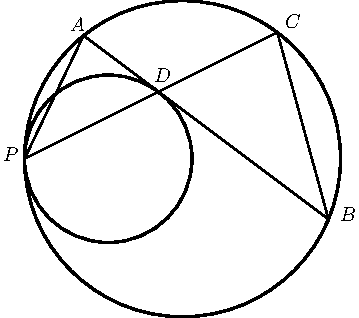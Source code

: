 import graph; size(6cm); real lsf=0.5; pen dps=linewidth(0.7)+fontsize(10); defaultpen(dps); pen ds=black; real xmin=-5.592679539712485,xmax=7.010397436316202,ymin=-6.186752209847062,ymax=4.933609827825308; 
pair P=(-2.5,0.), D=(-0.37959145935687966,1.060086974144978), A=(-1.565161185056411,1.949428240483043), B=(2.309526848223131,-0.95712367922674), C=(1.5001770147611126,1.9998672266884212); 
draw(circle((0.,0.),2.5),linewidth(1.2)); draw(circle((-1.174803306942062,0.),1.325196693057938),linewidth(1.2)); draw(A--B,linewidth(0.8)); draw(P--C,linewidth(0.8)); draw(A--P,linewidth(0.8)); draw(C--B,linewidth(0.8)); 
dot(P,linewidth(1.pt)+ds); label("$P$",(-2.881429366718078,-0.06525767863312847),NE*lsf); dot(D,linewidth(1.pt)+ds); label("$D$",(-0.4879038233714536,1.1844591979814807),NE*lsf); dot(A,linewidth(1.pt)+ds); label("$A$",(-1.822347267892138,1.9893615930891952),NE*lsf); dot(B,linewidth(1.pt)+ds); label("$B$",(2.4563444113646598,-1.0184315675764746),NE*lsf); dot(C,linewidth(1.pt)+ds); label("$C$",(1.5878970903273888,2.0317248770422327),NE*lsf); 
clip((xmin,ymin)--(xmin,ymax)--(xmax,ymax)--(xmax,ymin)--cycle); 